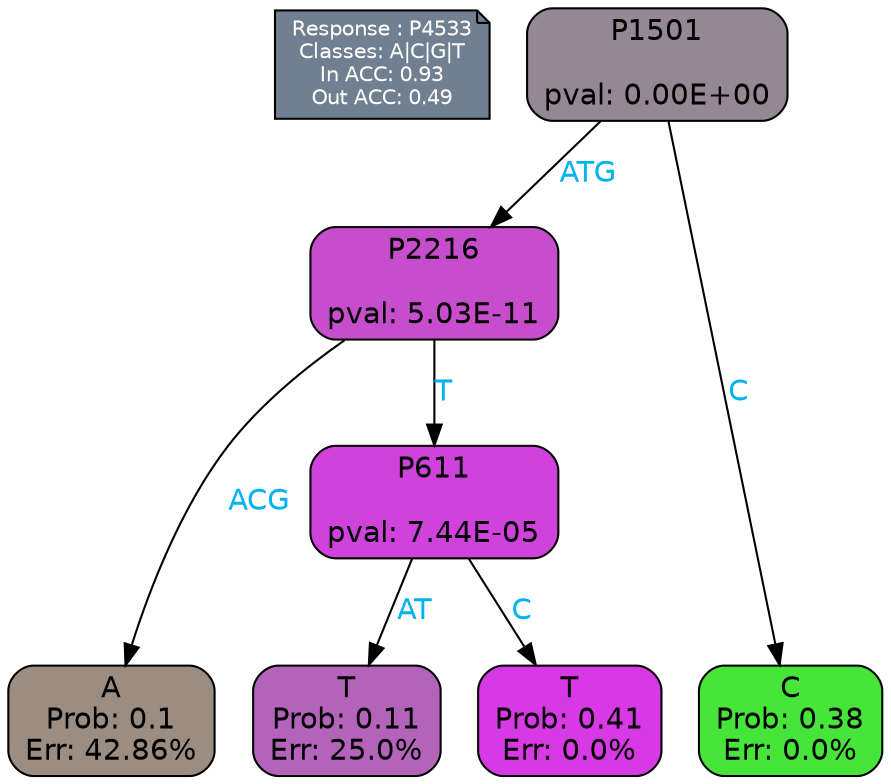 digraph Tree {
node [shape=box, style="filled, rounded", color="black", fontname=helvetica] ;
graph [ranksep=equally, splines=polylines, bgcolor=transparent, dpi=600] ;
edge [fontname=helvetica] ;
LEGEND [label="Response : P4533
Classes: A|C|G|T
In ACC: 0.93
Out ACC: 0.49
",shape=note,align=left,style=filled,fillcolor="slategray",fontcolor="white",fontsize=10];1 [label="P1501

pval: 0.00E+00", fillcolor="#968795"] ;
2 [label="P2216

pval: 5.03E-11", fillcolor="#c64ecd"] ;
3 [label="A
Prob: 0.1
Err: 42.86%", fillcolor="#9b8d82"] ;
4 [label="P611

pval: 7.44E-05", fillcolor="#cf42db"] ;
5 [label="T
Prob: 0.11
Err: 25.0%", fillcolor="#b364ba"] ;
6 [label="T
Prob: 0.41
Err: 0.0%", fillcolor="#d739e5"] ;
7 [label="C
Prob: 0.38
Err: 0.0%", fillcolor="#47e539"] ;
1 -> 2 [label="ATG",fontcolor=deepskyblue2] ;
1 -> 7 [label="C",fontcolor=deepskyblue2] ;
2 -> 3 [label="ACG",fontcolor=deepskyblue2] ;
2 -> 4 [label="T",fontcolor=deepskyblue2] ;
4 -> 5 [label="AT",fontcolor=deepskyblue2] ;
4 -> 6 [label="C",fontcolor=deepskyblue2] ;
{rank = same; 3;5;6;7;}{rank = same; LEGEND;1;}}